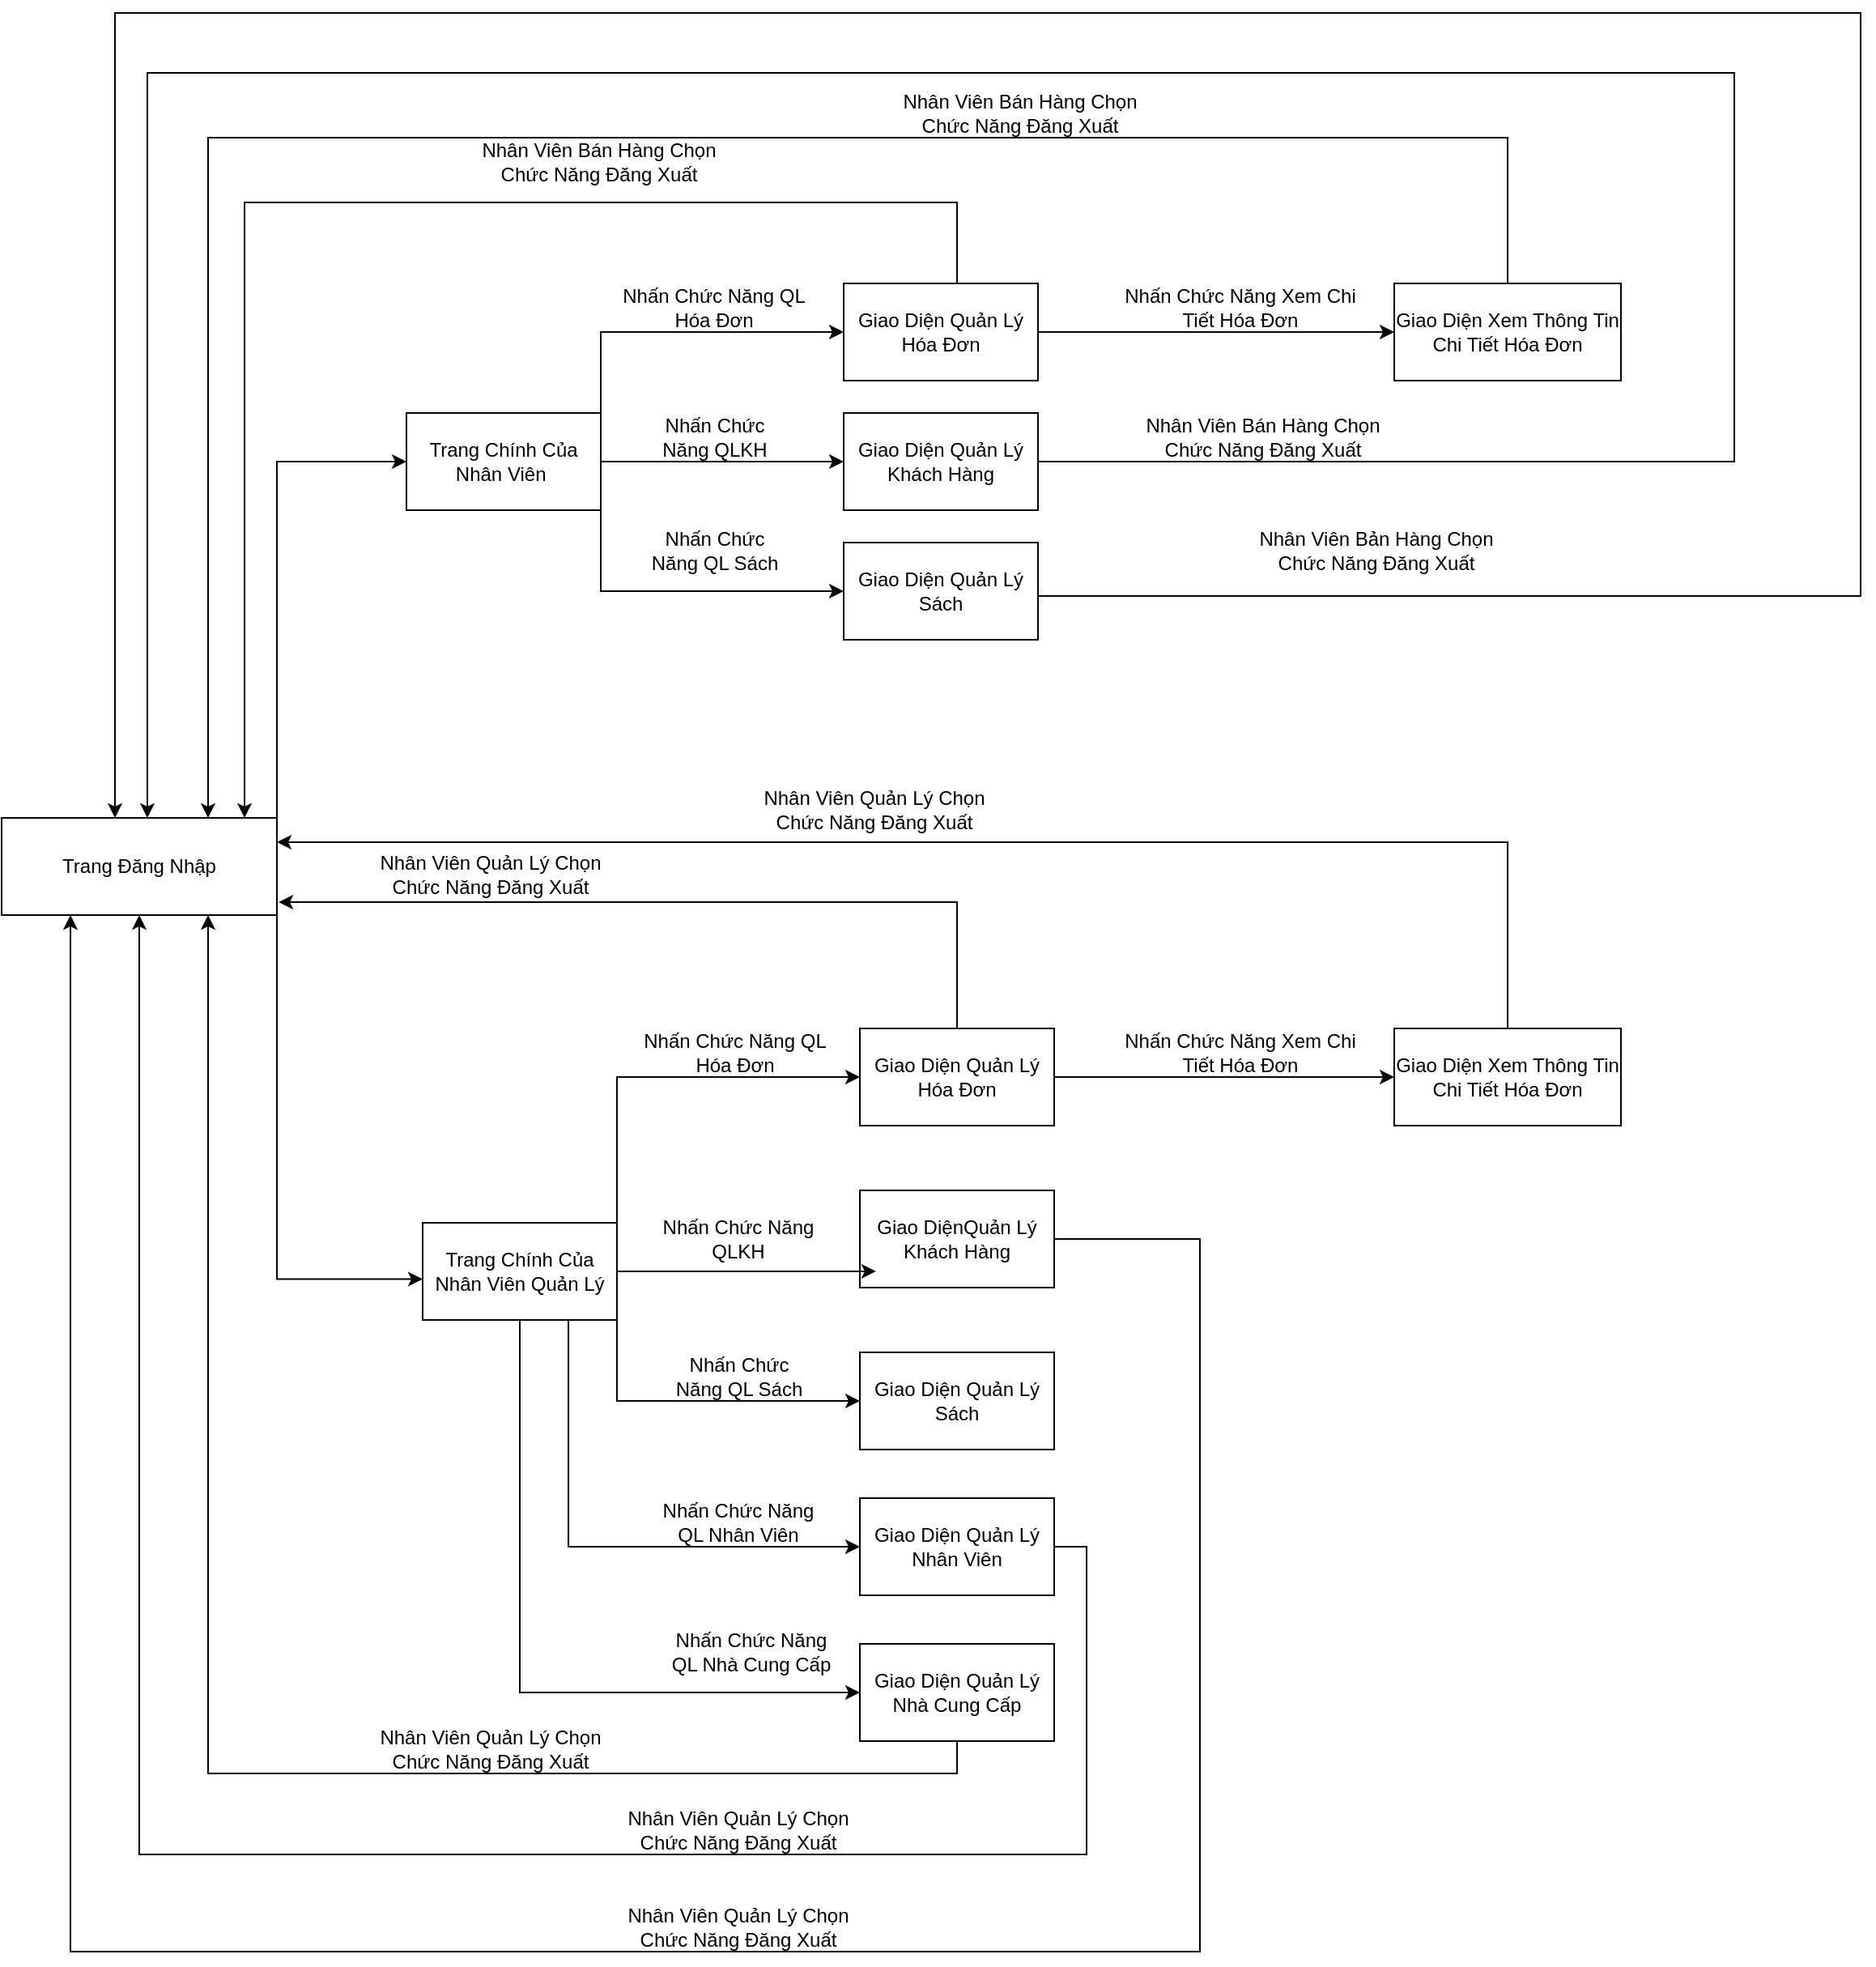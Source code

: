 <mxfile version="22.0.4" type="github">
  <diagram name="Page-1" id="Jygo_MvmMDx1Jx6CAb3D">
    <mxGraphModel dx="2524" dy="1839" grid="1" gridSize="10" guides="1" tooltips="1" connect="1" arrows="1" fold="1" page="1" pageScale="1" pageWidth="850" pageHeight="1100" math="0" shadow="0">
      <root>
        <mxCell id="0" />
        <mxCell id="1" parent="0" />
        <mxCell id="omCl1ooTcDRA1tcI9xCg-8" style="edgeStyle=orthogonalEdgeStyle;rounded=0;orthogonalLoop=1;jettySize=auto;html=1;exitX=1;exitY=0;exitDx=0;exitDy=0;entryX=0;entryY=0.5;entryDx=0;entryDy=0;" parent="1" source="omCl1ooTcDRA1tcI9xCg-1" target="omCl1ooTcDRA1tcI9xCg-3" edge="1">
          <mxGeometry relative="1" as="geometry" />
        </mxCell>
        <mxCell id="omCl1ooTcDRA1tcI9xCg-1" value="Trang Đăng Nhập" style="rounded=0;whiteSpace=wrap;html=1;" parent="1" vertex="1">
          <mxGeometry x="-10" y="340" width="170" height="60" as="geometry" />
        </mxCell>
        <mxCell id="omCl1ooTcDRA1tcI9xCg-18" style="edgeStyle=orthogonalEdgeStyle;rounded=0;orthogonalLoop=1;jettySize=auto;html=1;exitX=1;exitY=0;exitDx=0;exitDy=0;entryX=0;entryY=0.5;entryDx=0;entryDy=0;" parent="1" source="omCl1ooTcDRA1tcI9xCg-3" target="omCl1ooTcDRA1tcI9xCg-10" edge="1">
          <mxGeometry relative="1" as="geometry" />
        </mxCell>
        <mxCell id="omCl1ooTcDRA1tcI9xCg-19" style="edgeStyle=orthogonalEdgeStyle;rounded=0;orthogonalLoop=1;jettySize=auto;html=1;exitX=1;exitY=0.5;exitDx=0;exitDy=0;" parent="1" source="omCl1ooTcDRA1tcI9xCg-3" target="omCl1ooTcDRA1tcI9xCg-11" edge="1">
          <mxGeometry relative="1" as="geometry" />
        </mxCell>
        <mxCell id="omCl1ooTcDRA1tcI9xCg-20" style="edgeStyle=orthogonalEdgeStyle;rounded=0;orthogonalLoop=1;jettySize=auto;html=1;exitX=1;exitY=1;exitDx=0;exitDy=0;entryX=0;entryY=0.5;entryDx=0;entryDy=0;" parent="1" source="omCl1ooTcDRA1tcI9xCg-3" target="omCl1ooTcDRA1tcI9xCg-12" edge="1">
          <mxGeometry relative="1" as="geometry" />
        </mxCell>
        <mxCell id="omCl1ooTcDRA1tcI9xCg-3" value="Trang Chính Của Nhân Viên&amp;nbsp;" style="rounded=0;whiteSpace=wrap;html=1;" parent="1" vertex="1">
          <mxGeometry x="240" y="90" width="120" height="60" as="geometry" />
        </mxCell>
        <mxCell id="omCl1ooTcDRA1tcI9xCg-21" style="edgeStyle=orthogonalEdgeStyle;rounded=0;orthogonalLoop=1;jettySize=auto;html=1;exitX=1;exitY=0;exitDx=0;exitDy=0;entryX=0;entryY=0.5;entryDx=0;entryDy=0;" parent="1" source="omCl1ooTcDRA1tcI9xCg-4" target="omCl1ooTcDRA1tcI9xCg-13" edge="1">
          <mxGeometry relative="1" as="geometry" />
        </mxCell>
        <mxCell id="omCl1ooTcDRA1tcI9xCg-26" style="edgeStyle=orthogonalEdgeStyle;rounded=0;orthogonalLoop=1;jettySize=auto;html=1;exitX=1;exitY=1;exitDx=0;exitDy=0;entryX=0;entryY=0.5;entryDx=0;entryDy=0;" parent="1" source="omCl1ooTcDRA1tcI9xCg-4" target="omCl1ooTcDRA1tcI9xCg-15" edge="1">
          <mxGeometry relative="1" as="geometry" />
        </mxCell>
        <mxCell id="omCl1ooTcDRA1tcI9xCg-28" style="edgeStyle=orthogonalEdgeStyle;rounded=0;orthogonalLoop=1;jettySize=auto;html=1;exitX=0.75;exitY=1;exitDx=0;exitDy=0;entryX=0;entryY=0.5;entryDx=0;entryDy=0;" parent="1" source="omCl1ooTcDRA1tcI9xCg-4" target="omCl1ooTcDRA1tcI9xCg-16" edge="1">
          <mxGeometry relative="1" as="geometry" />
        </mxCell>
        <mxCell id="omCl1ooTcDRA1tcI9xCg-29" style="edgeStyle=orthogonalEdgeStyle;rounded=0;orthogonalLoop=1;jettySize=auto;html=1;exitX=0.5;exitY=1;exitDx=0;exitDy=0;entryX=0;entryY=0.5;entryDx=0;entryDy=0;" parent="1" source="omCl1ooTcDRA1tcI9xCg-4" target="omCl1ooTcDRA1tcI9xCg-17" edge="1">
          <mxGeometry relative="1" as="geometry" />
        </mxCell>
        <mxCell id="omCl1ooTcDRA1tcI9xCg-4" value="Trang Chính Của Nhân Viên Quản Lý" style="rounded=0;whiteSpace=wrap;html=1;" parent="1" vertex="1">
          <mxGeometry x="250" y="590" width="120" height="60" as="geometry" />
        </mxCell>
        <mxCell id="omCl1ooTcDRA1tcI9xCg-7" style="edgeStyle=orthogonalEdgeStyle;rounded=0;orthogonalLoop=1;jettySize=auto;html=1;exitX=1;exitY=1;exitDx=0;exitDy=0;entryX=0;entryY=0.58;entryDx=0;entryDy=0;entryPerimeter=0;" parent="1" source="omCl1ooTcDRA1tcI9xCg-1" target="omCl1ooTcDRA1tcI9xCg-4" edge="1">
          <mxGeometry relative="1" as="geometry" />
        </mxCell>
        <mxCell id="omCl1ooTcDRA1tcI9xCg-40" style="edgeStyle=orthogonalEdgeStyle;rounded=0;orthogonalLoop=1;jettySize=auto;html=1;exitX=1;exitY=0.5;exitDx=0;exitDy=0;entryX=0;entryY=0.5;entryDx=0;entryDy=0;" parent="1" source="omCl1ooTcDRA1tcI9xCg-10" target="omCl1ooTcDRA1tcI9xCg-39" edge="1">
          <mxGeometry relative="1" as="geometry" />
        </mxCell>
        <mxCell id="1w1qVQ4Iq8Jq8dBhSySx-3" style="edgeStyle=orthogonalEdgeStyle;rounded=0;orthogonalLoop=1;jettySize=auto;html=1;exitX=0.5;exitY=0;exitDx=0;exitDy=0;entryX=0.75;entryY=0;entryDx=0;entryDy=0;" edge="1" parent="1">
          <mxGeometry relative="1" as="geometry">
            <mxPoint x="580" y="10" as="sourcePoint" />
            <mxPoint x="140" y="340" as="targetPoint" />
            <Array as="points">
              <mxPoint x="580" y="-40" />
              <mxPoint x="140" y="-40" />
            </Array>
          </mxGeometry>
        </mxCell>
        <mxCell id="omCl1ooTcDRA1tcI9xCg-10" value="Giao Diện Quản Lý Hóa Đơn" style="rounded=0;whiteSpace=wrap;html=1;" parent="1" vertex="1">
          <mxGeometry x="510" y="10" width="120" height="60" as="geometry" />
        </mxCell>
        <mxCell id="1w1qVQ4Iq8Jq8dBhSySx-2" style="edgeStyle=orthogonalEdgeStyle;rounded=0;orthogonalLoop=1;jettySize=auto;html=1;exitX=1;exitY=0.5;exitDx=0;exitDy=0;" edge="1" parent="1">
          <mxGeometry relative="1" as="geometry">
            <mxPoint x="610" y="120" as="sourcePoint" />
            <mxPoint x="80" y="340" as="targetPoint" />
            <Array as="points">
              <mxPoint x="1060" y="120" />
              <mxPoint x="1060" y="-120" />
              <mxPoint x="80" y="-120" />
            </Array>
          </mxGeometry>
        </mxCell>
        <mxCell id="omCl1ooTcDRA1tcI9xCg-11" value="Giao Diện Quản Lý Khách Hàng" style="rounded=0;whiteSpace=wrap;html=1;" parent="1" vertex="1">
          <mxGeometry x="510" y="90" width="120" height="60" as="geometry" />
        </mxCell>
        <mxCell id="omCl1ooTcDRA1tcI9xCg-12" value="Giao Diện Quản Lý Sách" style="rounded=0;whiteSpace=wrap;html=1;" parent="1" vertex="1">
          <mxGeometry x="510" y="170" width="120" height="60" as="geometry" />
        </mxCell>
        <mxCell id="omCl1ooTcDRA1tcI9xCg-43" style="edgeStyle=orthogonalEdgeStyle;rounded=0;orthogonalLoop=1;jettySize=auto;html=1;exitX=1;exitY=0.5;exitDx=0;exitDy=0;entryX=0;entryY=0.5;entryDx=0;entryDy=0;" parent="1" source="omCl1ooTcDRA1tcI9xCg-13" target="omCl1ooTcDRA1tcI9xCg-42" edge="1">
          <mxGeometry relative="1" as="geometry" />
        </mxCell>
        <mxCell id="omCl1ooTcDRA1tcI9xCg-13" value="Giao Diện Quản Lý Hóa Đơn" style="rounded=0;whiteSpace=wrap;html=1;" parent="1" vertex="1">
          <mxGeometry x="520" y="470" width="120" height="60" as="geometry" />
        </mxCell>
        <mxCell id="1w1qVQ4Iq8Jq8dBhSySx-17" style="edgeStyle=orthogonalEdgeStyle;rounded=0;orthogonalLoop=1;jettySize=auto;html=1;exitX=1;exitY=0.5;exitDx=0;exitDy=0;entryX=0.25;entryY=1;entryDx=0;entryDy=0;" edge="1" parent="1" source="omCl1ooTcDRA1tcI9xCg-14" target="omCl1ooTcDRA1tcI9xCg-1">
          <mxGeometry relative="1" as="geometry">
            <Array as="points">
              <mxPoint x="730" y="600" />
              <mxPoint x="730" y="1040" />
              <mxPoint x="33" y="1040" />
            </Array>
          </mxGeometry>
        </mxCell>
        <mxCell id="omCl1ooTcDRA1tcI9xCg-14" value="Giao DiệnQuản Lý Khách Hàng" style="rounded=0;whiteSpace=wrap;html=1;" parent="1" vertex="1">
          <mxGeometry x="520" y="570" width="120" height="60" as="geometry" />
        </mxCell>
        <mxCell id="omCl1ooTcDRA1tcI9xCg-15" value="Giao Diện Quản Lý Sách" style="rounded=0;whiteSpace=wrap;html=1;" parent="1" vertex="1">
          <mxGeometry x="520" y="670" width="120" height="60" as="geometry" />
        </mxCell>
        <mxCell id="1w1qVQ4Iq8Jq8dBhSySx-15" style="edgeStyle=orthogonalEdgeStyle;rounded=0;orthogonalLoop=1;jettySize=auto;html=1;exitX=1;exitY=0.5;exitDx=0;exitDy=0;entryX=0.5;entryY=1;entryDx=0;entryDy=0;" edge="1" parent="1" source="omCl1ooTcDRA1tcI9xCg-16" target="omCl1ooTcDRA1tcI9xCg-1">
          <mxGeometry relative="1" as="geometry">
            <Array as="points">
              <mxPoint x="660" y="790" />
              <mxPoint x="660" y="980" />
              <mxPoint x="75" y="980" />
            </Array>
          </mxGeometry>
        </mxCell>
        <mxCell id="omCl1ooTcDRA1tcI9xCg-16" value="Giao Diện Quản Lý Nhân Viên" style="rounded=0;whiteSpace=wrap;html=1;" parent="1" vertex="1">
          <mxGeometry x="520" y="760" width="120" height="60" as="geometry" />
        </mxCell>
        <mxCell id="1w1qVQ4Iq8Jq8dBhSySx-14" style="edgeStyle=orthogonalEdgeStyle;rounded=0;orthogonalLoop=1;jettySize=auto;html=1;exitX=0.5;exitY=1;exitDx=0;exitDy=0;entryX=0.75;entryY=1;entryDx=0;entryDy=0;" edge="1" parent="1" source="omCl1ooTcDRA1tcI9xCg-17" target="omCl1ooTcDRA1tcI9xCg-1">
          <mxGeometry relative="1" as="geometry" />
        </mxCell>
        <mxCell id="omCl1ooTcDRA1tcI9xCg-17" value="Giao Diện Quản Lý Nhà Cung Cấp" style="rounded=0;whiteSpace=wrap;html=1;" parent="1" vertex="1">
          <mxGeometry x="520" y="850" width="120" height="60" as="geometry" />
        </mxCell>
        <mxCell id="omCl1ooTcDRA1tcI9xCg-24" style="edgeStyle=orthogonalEdgeStyle;rounded=0;orthogonalLoop=1;jettySize=auto;html=1;exitX=1;exitY=0.5;exitDx=0;exitDy=0;entryX=0.083;entryY=0.833;entryDx=0;entryDy=0;entryPerimeter=0;" parent="1" source="omCl1ooTcDRA1tcI9xCg-4" target="omCl1ooTcDRA1tcI9xCg-14" edge="1">
          <mxGeometry relative="1" as="geometry" />
        </mxCell>
        <mxCell id="omCl1ooTcDRA1tcI9xCg-30" value="Nhấn Chức Năng QLKH" style="text;html=1;strokeColor=none;fillColor=none;align=center;verticalAlign=middle;whiteSpace=wrap;rounded=0;" parent="1" vertex="1">
          <mxGeometry x="382.5" y="90" width="95" height="30" as="geometry" />
        </mxCell>
        <mxCell id="omCl1ooTcDRA1tcI9xCg-31" value="Nhấn Chức Năng QL Hóa Đơn" style="text;html=1;strokeColor=none;fillColor=none;align=center;verticalAlign=middle;whiteSpace=wrap;rounded=0;" parent="1" vertex="1">
          <mxGeometry x="370" y="10" width="120" height="30" as="geometry" />
        </mxCell>
        <mxCell id="omCl1ooTcDRA1tcI9xCg-32" value="Nhấn Chức Năng QL Sách" style="text;html=1;strokeColor=none;fillColor=none;align=center;verticalAlign=middle;whiteSpace=wrap;rounded=0;" parent="1" vertex="1">
          <mxGeometry x="382.5" y="160" width="95" height="30" as="geometry" />
        </mxCell>
        <mxCell id="omCl1ooTcDRA1tcI9xCg-34" value="Nhấn Chức Năng QL Hóa Đơn" style="text;html=1;strokeColor=none;fillColor=none;align=center;verticalAlign=middle;whiteSpace=wrap;rounded=0;" parent="1" vertex="1">
          <mxGeometry x="382.5" y="470" width="120" height="30" as="geometry" />
        </mxCell>
        <mxCell id="omCl1ooTcDRA1tcI9xCg-35" value="Nhấn Chức Năng QLKH" style="text;html=1;strokeColor=none;fillColor=none;align=center;verticalAlign=middle;whiteSpace=wrap;rounded=0;" parent="1" vertex="1">
          <mxGeometry x="390" y="585" width="110" height="30" as="geometry" />
        </mxCell>
        <mxCell id="omCl1ooTcDRA1tcI9xCg-36" value="Nhấn Chức Năng QL Sách" style="text;html=1;strokeColor=none;fillColor=none;align=center;verticalAlign=middle;whiteSpace=wrap;rounded=0;" parent="1" vertex="1">
          <mxGeometry x="397.5" y="670" width="95" height="30" as="geometry" />
        </mxCell>
        <mxCell id="omCl1ooTcDRA1tcI9xCg-37" value="Nhấn Chức Năng QL Nhân Viên" style="text;html=1;strokeColor=none;fillColor=none;align=center;verticalAlign=middle;whiteSpace=wrap;rounded=0;" parent="1" vertex="1">
          <mxGeometry x="390" y="760" width="110" height="30" as="geometry" />
        </mxCell>
        <mxCell id="omCl1ooTcDRA1tcI9xCg-38" value="Nhấn Chức Năng QL Nhà Cung Cấp" style="text;html=1;strokeColor=none;fillColor=none;align=center;verticalAlign=middle;whiteSpace=wrap;rounded=0;" parent="1" vertex="1">
          <mxGeometry x="397.5" y="840" width="110" height="30" as="geometry" />
        </mxCell>
        <mxCell id="1w1qVQ4Iq8Jq8dBhSySx-12" style="edgeStyle=orthogonalEdgeStyle;rounded=0;orthogonalLoop=1;jettySize=auto;html=1;exitX=0.5;exitY=0;exitDx=0;exitDy=0;entryX=0.75;entryY=0;entryDx=0;entryDy=0;" edge="1" parent="1" source="omCl1ooTcDRA1tcI9xCg-39" target="omCl1ooTcDRA1tcI9xCg-1">
          <mxGeometry relative="1" as="geometry">
            <Array as="points">
              <mxPoint x="920" y="-80" />
              <mxPoint x="118" y="-80" />
            </Array>
          </mxGeometry>
        </mxCell>
        <mxCell id="omCl1ooTcDRA1tcI9xCg-39" value="Giao Diện Xem Thông Tin Chi Tiết Hóa Đơn" style="rounded=0;whiteSpace=wrap;html=1;" parent="1" vertex="1">
          <mxGeometry x="850" y="10" width="140" height="60" as="geometry" />
        </mxCell>
        <mxCell id="omCl1ooTcDRA1tcI9xCg-41" value="Nhấn Chức Năng Xem Chi Tiết Hóa Đơn" style="text;html=1;strokeColor=none;fillColor=none;align=center;verticalAlign=middle;whiteSpace=wrap;rounded=0;" parent="1" vertex="1">
          <mxGeometry x="680" y="10" width="150" height="30" as="geometry" />
        </mxCell>
        <mxCell id="1w1qVQ4Iq8Jq8dBhSySx-26" style="edgeStyle=orthogonalEdgeStyle;rounded=0;orthogonalLoop=1;jettySize=auto;html=1;exitX=0.5;exitY=0;exitDx=0;exitDy=0;entryX=1;entryY=0.25;entryDx=0;entryDy=0;" edge="1" parent="1" source="omCl1ooTcDRA1tcI9xCg-42" target="omCl1ooTcDRA1tcI9xCg-1">
          <mxGeometry relative="1" as="geometry" />
        </mxCell>
        <mxCell id="omCl1ooTcDRA1tcI9xCg-42" value="Giao Diện Xem Thông Tin Chi Tiết Hóa Đơn" style="rounded=0;whiteSpace=wrap;html=1;" parent="1" vertex="1">
          <mxGeometry x="850" y="470" width="140" height="60" as="geometry" />
        </mxCell>
        <mxCell id="omCl1ooTcDRA1tcI9xCg-44" value="Nhấn Chức Năng Xem Chi Tiết Hóa Đơn" style="text;html=1;strokeColor=none;fillColor=none;align=center;verticalAlign=middle;whiteSpace=wrap;rounded=0;" parent="1" vertex="1">
          <mxGeometry x="680" y="470" width="150" height="30" as="geometry" />
        </mxCell>
        <mxCell id="1w1qVQ4Iq8Jq8dBhSySx-4" style="edgeStyle=orthogonalEdgeStyle;rounded=0;orthogonalLoop=1;jettySize=auto;html=1;entryX=0.35;entryY=-0.05;entryDx=0;entryDy=0;entryPerimeter=0;exitX=1;exitY=0.5;exitDx=0;exitDy=0;" edge="1" parent="1" source="omCl1ooTcDRA1tcI9xCg-12">
          <mxGeometry relative="1" as="geometry">
            <mxPoint x="640" y="203" as="sourcePoint" />
            <mxPoint x="60" y="340" as="targetPoint" />
            <Array as="points">
              <mxPoint x="630" y="203" />
              <mxPoint x="1138" y="203" />
              <mxPoint x="1138" y="-157" />
              <mxPoint x="60" y="-157" />
            </Array>
          </mxGeometry>
        </mxCell>
        <mxCell id="1w1qVQ4Iq8Jq8dBhSySx-24" value="Nhân Viên Quản Lý Chọn Chức Năng Đăng Xuất" style="text;html=1;strokeColor=none;fillColor=none;align=center;verticalAlign=middle;whiteSpace=wrap;rounded=0;" vertex="1" parent="1">
          <mxGeometry x="450" y="320" width="157.5" height="30" as="geometry" />
        </mxCell>
        <mxCell id="1w1qVQ4Iq8Jq8dBhSySx-25" value="Nhân Viên Quản Lý Chọn Chức Năng Đăng Xuất" style="text;html=1;strokeColor=none;fillColor=none;align=center;verticalAlign=middle;whiteSpace=wrap;rounded=0;" vertex="1" parent="1">
          <mxGeometry x="212.5" y="360" width="157.5" height="30" as="geometry" />
        </mxCell>
        <mxCell id="1w1qVQ4Iq8Jq8dBhSySx-27" style="edgeStyle=orthogonalEdgeStyle;rounded=0;orthogonalLoop=1;jettySize=auto;html=1;exitX=0.5;exitY=0;exitDx=0;exitDy=0;entryX=1.006;entryY=0.867;entryDx=0;entryDy=0;entryPerimeter=0;" edge="1" parent="1" source="omCl1ooTcDRA1tcI9xCg-13" target="omCl1ooTcDRA1tcI9xCg-1">
          <mxGeometry relative="1" as="geometry" />
        </mxCell>
        <mxCell id="1w1qVQ4Iq8Jq8dBhSySx-28" value="Nhân Viên Quản Lý Chọn Chức Năng Đăng Xuất" style="text;html=1;strokeColor=none;fillColor=none;align=center;verticalAlign=middle;whiteSpace=wrap;rounded=0;" vertex="1" parent="1">
          <mxGeometry x="212.5" y="900" width="157.5" height="30" as="geometry" />
        </mxCell>
        <mxCell id="1w1qVQ4Iq8Jq8dBhSySx-29" value="Nhân Viên Quản Lý Chọn Chức Năng Đăng Xuất" style="text;html=1;strokeColor=none;fillColor=none;align=center;verticalAlign=middle;whiteSpace=wrap;rounded=0;" vertex="1" parent="1">
          <mxGeometry x="366.25" y="950" width="157.5" height="30" as="geometry" />
        </mxCell>
        <mxCell id="1w1qVQ4Iq8Jq8dBhSySx-30" value="Nhân Viên Quản Lý Chọn Chức Năng Đăng Xuất" style="text;html=1;strokeColor=none;fillColor=none;align=center;verticalAlign=middle;whiteSpace=wrap;rounded=0;" vertex="1" parent="1">
          <mxGeometry x="366.25" y="1010" width="157.5" height="30" as="geometry" />
        </mxCell>
        <mxCell id="1w1qVQ4Iq8Jq8dBhSySx-32" value="Nhân Viên Bản Hàng Chọn Chức Năng Đăng Xuất" style="text;html=1;strokeColor=none;fillColor=none;align=center;verticalAlign=middle;whiteSpace=wrap;rounded=0;" vertex="1" parent="1">
          <mxGeometry x="760" y="160" width="157.5" height="30" as="geometry" />
        </mxCell>
        <mxCell id="1w1qVQ4Iq8Jq8dBhSySx-33" value="Nhân Viên Bán Hàng Chọn Chức Năng Đăng Xuất" style="text;html=1;strokeColor=none;fillColor=none;align=center;verticalAlign=middle;whiteSpace=wrap;rounded=0;" vertex="1" parent="1">
          <mxGeometry x="690" y="90" width="157.5" height="30" as="geometry" />
        </mxCell>
        <mxCell id="1w1qVQ4Iq8Jq8dBhSySx-34" value="Nhân Viên Bán Hàng Chọn Chức Năng Đăng Xuất" style="text;html=1;strokeColor=none;fillColor=none;align=center;verticalAlign=middle;whiteSpace=wrap;rounded=0;" vertex="1" parent="1">
          <mxGeometry x="280" y="-80" width="157.5" height="30" as="geometry" />
        </mxCell>
        <mxCell id="1w1qVQ4Iq8Jq8dBhSySx-35" value="Nhân Viên Bán Hàng Chọn Chức Năng Đăng Xuất" style="text;html=1;strokeColor=none;fillColor=none;align=center;verticalAlign=middle;whiteSpace=wrap;rounded=0;" vertex="1" parent="1">
          <mxGeometry x="540" y="-110" width="157.5" height="30" as="geometry" />
        </mxCell>
      </root>
    </mxGraphModel>
  </diagram>
</mxfile>
